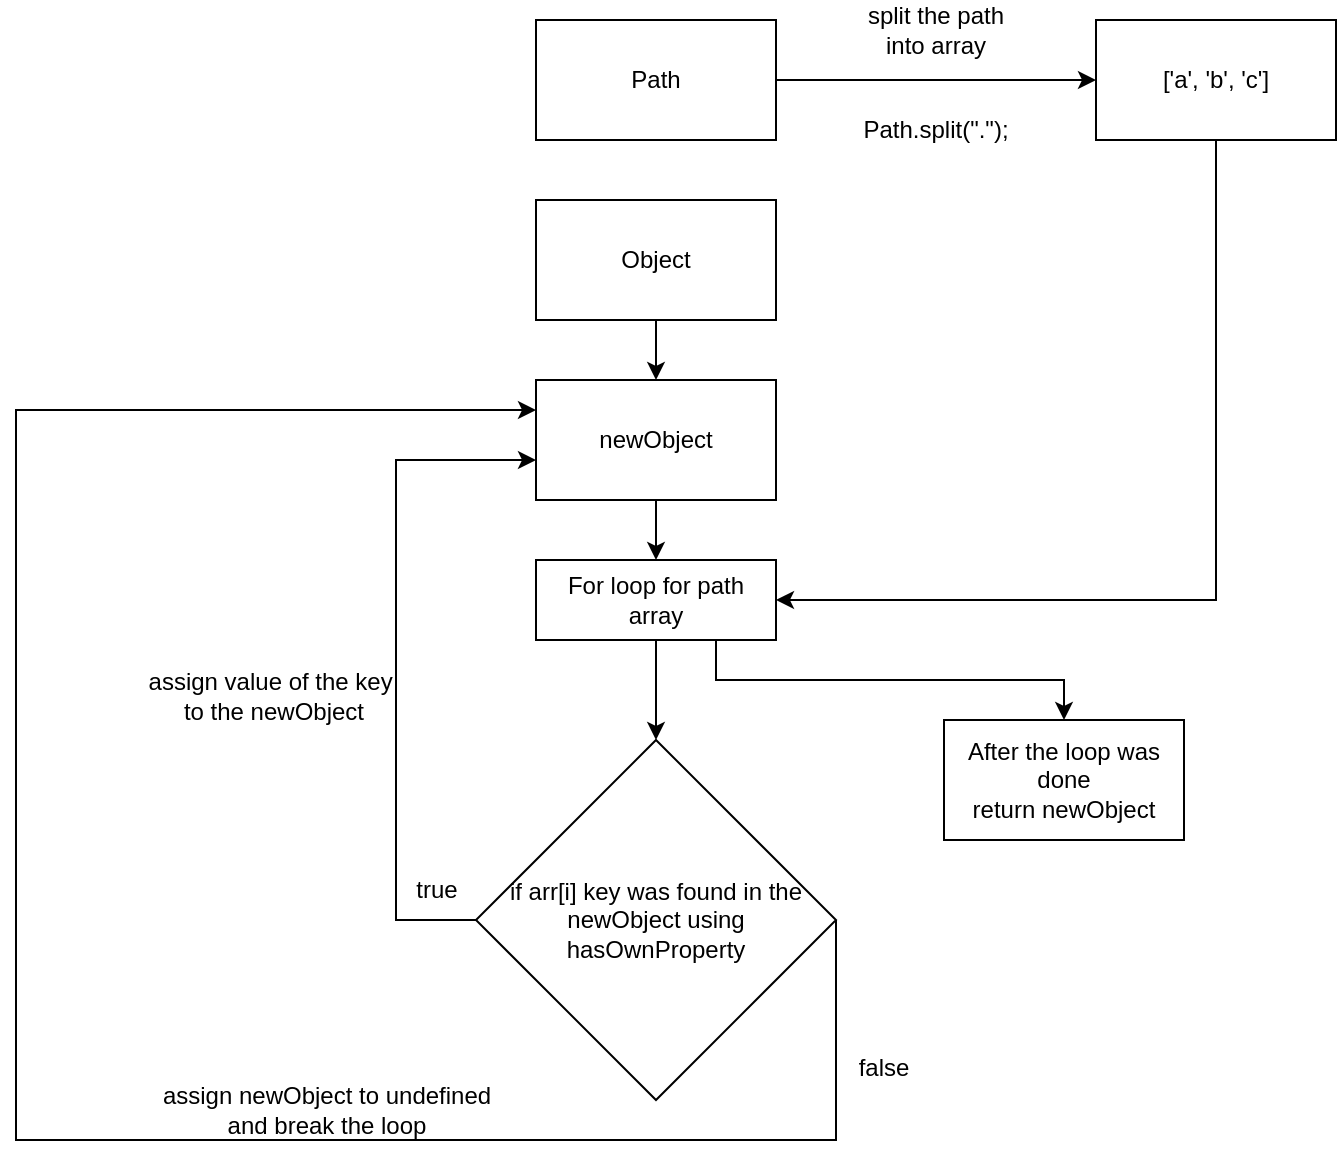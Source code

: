 <mxfile version="20.3.6" type="device"><diagram id="VIzNyxyG_XOJw5aVf9Lw" name="Page-1"><mxGraphModel dx="1203" dy="658" grid="1" gridSize="10" guides="1" tooltips="1" connect="1" arrows="1" fold="1" page="1" pageScale="1" pageWidth="827" pageHeight="1169" math="0" shadow="0"><root><mxCell id="0"/><mxCell id="1" parent="0"/><mxCell id="fxzZbKb4mDIXE_hD7hJK-32" value="" style="edgeStyle=orthogonalEdgeStyle;rounded=0;orthogonalLoop=1;jettySize=auto;html=1;" edge="1" parent="1" source="fxzZbKb4mDIXE_hD7hJK-33" target="fxzZbKb4mDIXE_hD7hJK-35"><mxGeometry relative="1" as="geometry"/></mxCell><mxCell id="fxzZbKb4mDIXE_hD7hJK-33" value="Path" style="rounded=0;whiteSpace=wrap;html=1;" vertex="1" parent="1"><mxGeometry x="361" y="151" width="120" height="60" as="geometry"/></mxCell><mxCell id="fxzZbKb4mDIXE_hD7hJK-34" style="edgeStyle=orthogonalEdgeStyle;rounded=0;orthogonalLoop=1;jettySize=auto;html=1;exitX=0.5;exitY=1;exitDx=0;exitDy=0;entryX=1;entryY=0.5;entryDx=0;entryDy=0;" edge="1" parent="1" source="fxzZbKb4mDIXE_hD7hJK-35" target="fxzZbKb4mDIXE_hD7hJK-44"><mxGeometry relative="1" as="geometry"/></mxCell><mxCell id="fxzZbKb4mDIXE_hD7hJK-35" value="['a', 'b', 'c']" style="whiteSpace=wrap;html=1;rounded=0;" vertex="1" parent="1"><mxGeometry x="641" y="151" width="120" height="60" as="geometry"/></mxCell><mxCell id="fxzZbKb4mDIXE_hD7hJK-36" value="split the path into array" style="text;html=1;strokeColor=none;fillColor=none;align=center;verticalAlign=middle;whiteSpace=wrap;rounded=0;" vertex="1" parent="1"><mxGeometry x="521" y="141" width="80" height="30" as="geometry"/></mxCell><mxCell id="fxzZbKb4mDIXE_hD7hJK-37" value="Path.split(&quot;.&quot;);" style="text;html=1;strokeColor=none;fillColor=none;align=center;verticalAlign=middle;whiteSpace=wrap;rounded=0;" vertex="1" parent="1"><mxGeometry x="531" y="191" width="60" height="30" as="geometry"/></mxCell><mxCell id="fxzZbKb4mDIXE_hD7hJK-38" style="edgeStyle=orthogonalEdgeStyle;rounded=0;orthogonalLoop=1;jettySize=auto;html=1;exitX=0.5;exitY=1;exitDx=0;exitDy=0;entryX=0.5;entryY=0;entryDx=0;entryDy=0;" edge="1" parent="1" source="fxzZbKb4mDIXE_hD7hJK-39" target="fxzZbKb4mDIXE_hD7hJK-44"><mxGeometry relative="1" as="geometry"/></mxCell><mxCell id="fxzZbKb4mDIXE_hD7hJK-39" value="newObject" style="rounded=0;whiteSpace=wrap;html=1;" vertex="1" parent="1"><mxGeometry x="361" y="331" width="120" height="60" as="geometry"/></mxCell><mxCell id="fxzZbKb4mDIXE_hD7hJK-40" style="edgeStyle=orthogonalEdgeStyle;rounded=0;orthogonalLoop=1;jettySize=auto;html=1;exitX=0.5;exitY=1;exitDx=0;exitDy=0;entryX=0.5;entryY=0;entryDx=0;entryDy=0;" edge="1" parent="1" source="fxzZbKb4mDIXE_hD7hJK-41" target="fxzZbKb4mDIXE_hD7hJK-39"><mxGeometry relative="1" as="geometry"/></mxCell><mxCell id="fxzZbKb4mDIXE_hD7hJK-41" value="Object" style="rounded=0;whiteSpace=wrap;html=1;" vertex="1" parent="1"><mxGeometry x="361" y="241" width="120" height="60" as="geometry"/></mxCell><mxCell id="fxzZbKb4mDIXE_hD7hJK-42" value="" style="edgeStyle=orthogonalEdgeStyle;rounded=0;orthogonalLoop=1;jettySize=auto;html=1;" edge="1" parent="1" source="fxzZbKb4mDIXE_hD7hJK-44" target="fxzZbKb4mDIXE_hD7hJK-48"><mxGeometry relative="1" as="geometry"/></mxCell><mxCell id="fxzZbKb4mDIXE_hD7hJK-43" style="edgeStyle=orthogonalEdgeStyle;rounded=0;orthogonalLoop=1;jettySize=auto;html=1;exitX=0.75;exitY=1;exitDx=0;exitDy=0;" edge="1" parent="1" source="fxzZbKb4mDIXE_hD7hJK-44" target="fxzZbKb4mDIXE_hD7hJK-52"><mxGeometry relative="1" as="geometry"><mxPoint x="631" y="511" as="targetPoint"/></mxGeometry></mxCell><mxCell id="fxzZbKb4mDIXE_hD7hJK-44" value="For loop for path array" style="rounded=0;whiteSpace=wrap;html=1;" vertex="1" parent="1"><mxGeometry x="361" y="421" width="120" height="40" as="geometry"/></mxCell><mxCell id="fxzZbKb4mDIXE_hD7hJK-45" value="assign value of the key&amp;nbsp;&lt;br&gt;to the newObject" style="text;html=1;strokeColor=none;fillColor=none;align=center;verticalAlign=middle;whiteSpace=wrap;rounded=0;" vertex="1" parent="1"><mxGeometry x="140" y="461" width="180" height="55" as="geometry"/></mxCell><mxCell id="fxzZbKb4mDIXE_hD7hJK-46" style="edgeStyle=orthogonalEdgeStyle;rounded=0;orthogonalLoop=1;jettySize=auto;html=1;exitX=0;exitY=0.5;exitDx=0;exitDy=0;" edge="1" parent="1" source="fxzZbKb4mDIXE_hD7hJK-48"><mxGeometry relative="1" as="geometry"><mxPoint x="361.0" y="371" as="targetPoint"/><Array as="points"><mxPoint x="291" y="601"/><mxPoint x="291" y="371"/><mxPoint x="361" y="371"/></Array></mxGeometry></mxCell><mxCell id="fxzZbKb4mDIXE_hD7hJK-47" style="edgeStyle=orthogonalEdgeStyle;rounded=0;orthogonalLoop=1;jettySize=auto;html=1;exitX=1;exitY=0.5;exitDx=0;exitDy=0;entryX=0;entryY=0.25;entryDx=0;entryDy=0;" edge="1" parent="1" source="fxzZbKb4mDIXE_hD7hJK-48" target="fxzZbKb4mDIXE_hD7hJK-39"><mxGeometry relative="1" as="geometry"><Array as="points"><mxPoint x="511" y="711"/><mxPoint x="101" y="711"/><mxPoint x="101" y="346"/></Array></mxGeometry></mxCell><mxCell id="fxzZbKb4mDIXE_hD7hJK-48" value="if arr[i] key was found in the newObject using hasOwnProperty" style="rhombus;whiteSpace=wrap;html=1;rounded=0;" vertex="1" parent="1"><mxGeometry x="331" y="511" width="180" height="180" as="geometry"/></mxCell><mxCell id="fxzZbKb4mDIXE_hD7hJK-49" value="true" style="text;html=1;align=center;verticalAlign=middle;resizable=0;points=[];autosize=1;strokeColor=none;fillColor=none;" vertex="1" parent="1"><mxGeometry x="291" y="571" width="40" height="30" as="geometry"/></mxCell><mxCell id="fxzZbKb4mDIXE_hD7hJK-50" value="false" style="text;html=1;strokeColor=none;fillColor=none;align=center;verticalAlign=middle;whiteSpace=wrap;rounded=0;" vertex="1" parent="1"><mxGeometry x="505" y="660" width="60" height="30" as="geometry"/></mxCell><mxCell id="fxzZbKb4mDIXE_hD7hJK-51" value="assign newObject to undefined&lt;br&gt;and break the loop" style="text;html=1;align=center;verticalAlign=middle;resizable=0;points=[];autosize=1;strokeColor=none;fillColor=none;" vertex="1" parent="1"><mxGeometry x="161" y="676" width="190" height="40" as="geometry"/></mxCell><mxCell id="fxzZbKb4mDIXE_hD7hJK-52" value="After the loop was done&lt;br&gt;return newObject" style="rounded=0;whiteSpace=wrap;html=1;" vertex="1" parent="1"><mxGeometry x="565" y="501" width="120" height="60" as="geometry"/></mxCell></root></mxGraphModel></diagram></mxfile>